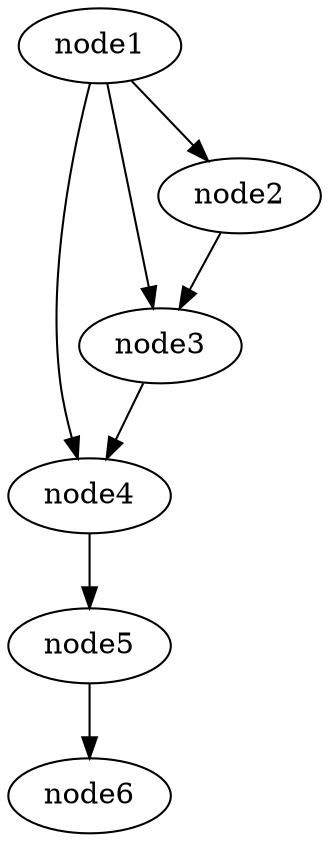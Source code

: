 digraph g{
	node6
	node5 -> node6
	node4 -> node5
	node3 -> node4
	node2 -> node3
	node1 -> node4
	node1 -> node3
	node1 -> node2
}
